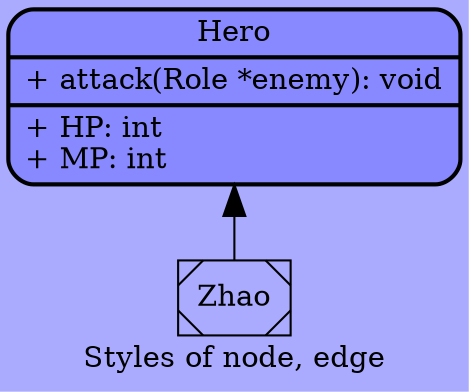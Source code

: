 digraph Styles {
    label="Styles of node, edge";
    bgcolor="#aaaaff";
    
// The styles of node and edge:
// solid, dashed, dotted, bold, invis (invisable).
// node styles also include: filled(color is specified by fillcolor),
// rounded(round the corner)
Hero [shape=record, style="bold,filled,rounded", fillcolor="#8888ff",
      label="{Hero | + attack(Role *enemy): void\l | + HP: int\l+ MP: int\l}"
      ];

// diagonals
Zhao [shape=box, style=diagonals];

// edge styles
// the arrow size is 1.5 times the orginal size
edge [arrowsize=1.5];

// dir: forward(default), back, both, none.
// arrowhead, arrowtail: normal, inv, dot, invdot, odot, invodot, none.
Hero -> Zhao [dir=back, arrowhead=odot];

}